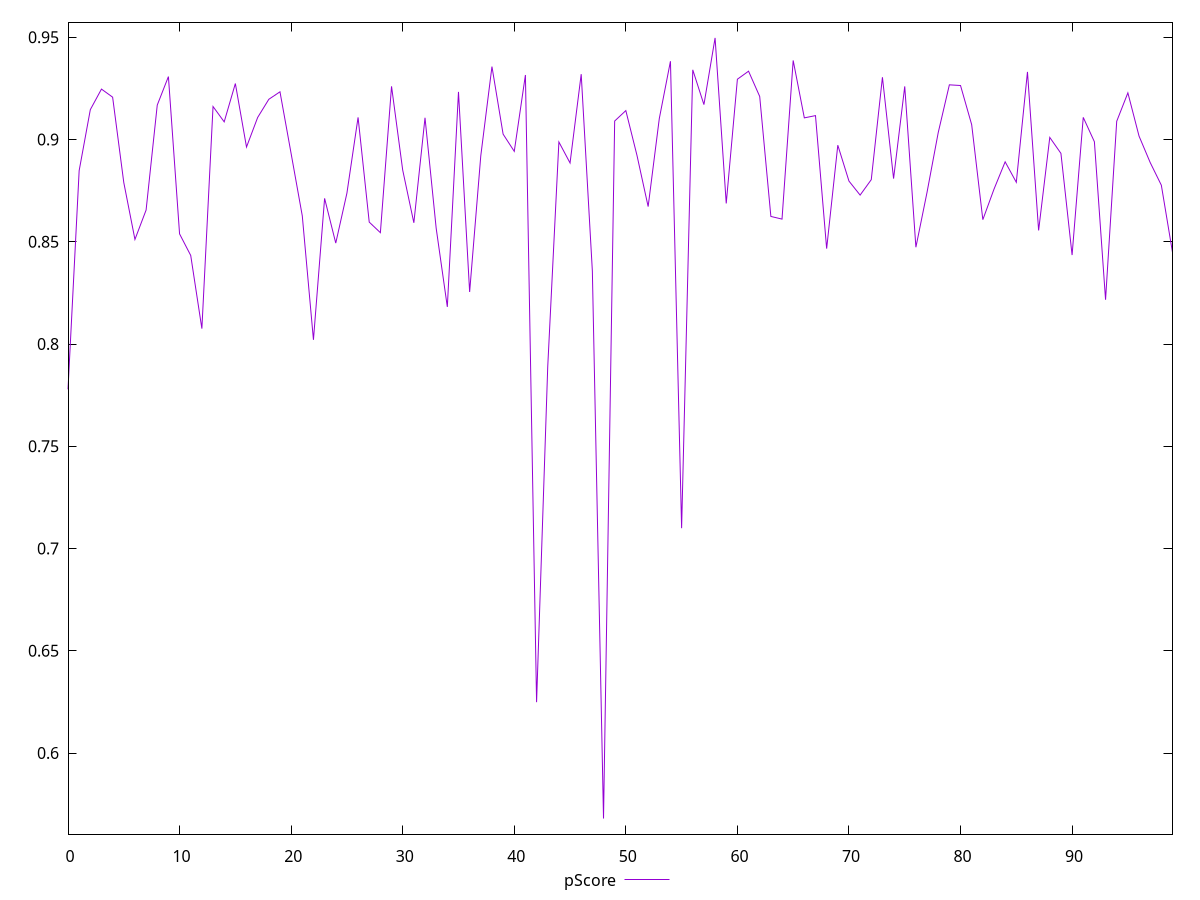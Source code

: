 reset

$pScore <<EOF
0 0.7778388112182868
1 0.8847804067257016
2 0.9145876210218478
3 0.9246449762650586
4 0.9206909852154612
5 0.8789410199258282
6 0.8511274115668579
7 0.8654985364927835
8 0.9168176447426422
9 0.9307530215705841
10 0.8538457216916866
11 0.8432981156202555
12 0.8075129990035346
13 0.916120411588384
14 0.9086250339949199
15 0.9273631491414009
16 0.8963108584447096
17 0.9107751382773897
18 0.919653921772356
19 0.9233176784095245
20 0.8930846367047821
21 0.8626476592929131
22 0.8020385977783562
23 0.8712174284238096
24 0.8493349144186559
25 0.8737625786393936
26 0.9108173126075763
27 0.8596036730449784
28 0.8544375913611381
29 0.9259834156014652
30 0.8850459985676329
31 0.8592597770175816
32 0.9106269824401445
33 0.8566529095989008
34 0.8181464035945736
35 0.9232806219587544
36 0.8254288635975986
37 0.8920531065191675
38 0.9356442046574713
39 0.9026224086690291
40 0.8941923999980824
41 0.9315328823665368
42 0.624847951687461
43 0.788874602096204
44 0.8987825584496865
45 0.8885136898802459
46 0.9319479363010621
47 0.8356894480994991
48 0.567971407295784
49 0.9090256088446318
50 0.9141331060967041
51 0.8922170653314836
52 0.867197213986435
53 0.9102325573279255
54 0.93826600880561
55 0.7099207169292675
56 0.9340638707145588
57 0.9170519670006201
58 0.9496716542379593
59 0.8687280986071916
60 0.9294670352782304
61 0.9333947652701816
62 0.9210298489681449
63 0.8623815789074294
64 0.8610736254177873
65 0.9386560805026865
66 0.9105726609653323
67 0.9116732013028797
68 0.8466284676249484
69 0.8972180926594715
70 0.879671288851689
71 0.8728051550940764
72 0.8803637084587055
73 0.9304341724798381
74 0.8808719640237278
75 0.9259573715923521
76 0.8473178181291644
77 0.87421996818012
78 0.9033550303589702
79 0.9267279216478232
80 0.9263940221462442
81 0.9072406950339349
82 0.8607895173670264
83 0.875701527667722
84 0.8890820279897209
85 0.8790659701858512
86 0.9330452446962525
87 0.8555306000155152
88 0.9010090767996067
89 0.8932084870083035
90 0.8434909077718844
91 0.9108126646349513
92 0.8988848140939845
93 0.8216429634533351
94 0.9088984482727755
95 0.9228043445726186
96 0.9016843338686085
97 0.8887480096783701
98 0.8776428571736632
99 0.844812667348102
EOF

set key outside below
set xrange [0:99]
set yrange [0.5603374023569405:0.9573056591768028]
set trange [0.5603374023569405:0.9573056591768028]
set terminal svg size 640, 500 enhanced background rgb 'white'
set output "report_00015_2021-02-09T16-11-33.973Z/first-meaningful-paint/samples/pages+cached+noadtech+nomedia/pScore/values.svg"

plot $pScore title "pScore" with line

reset
